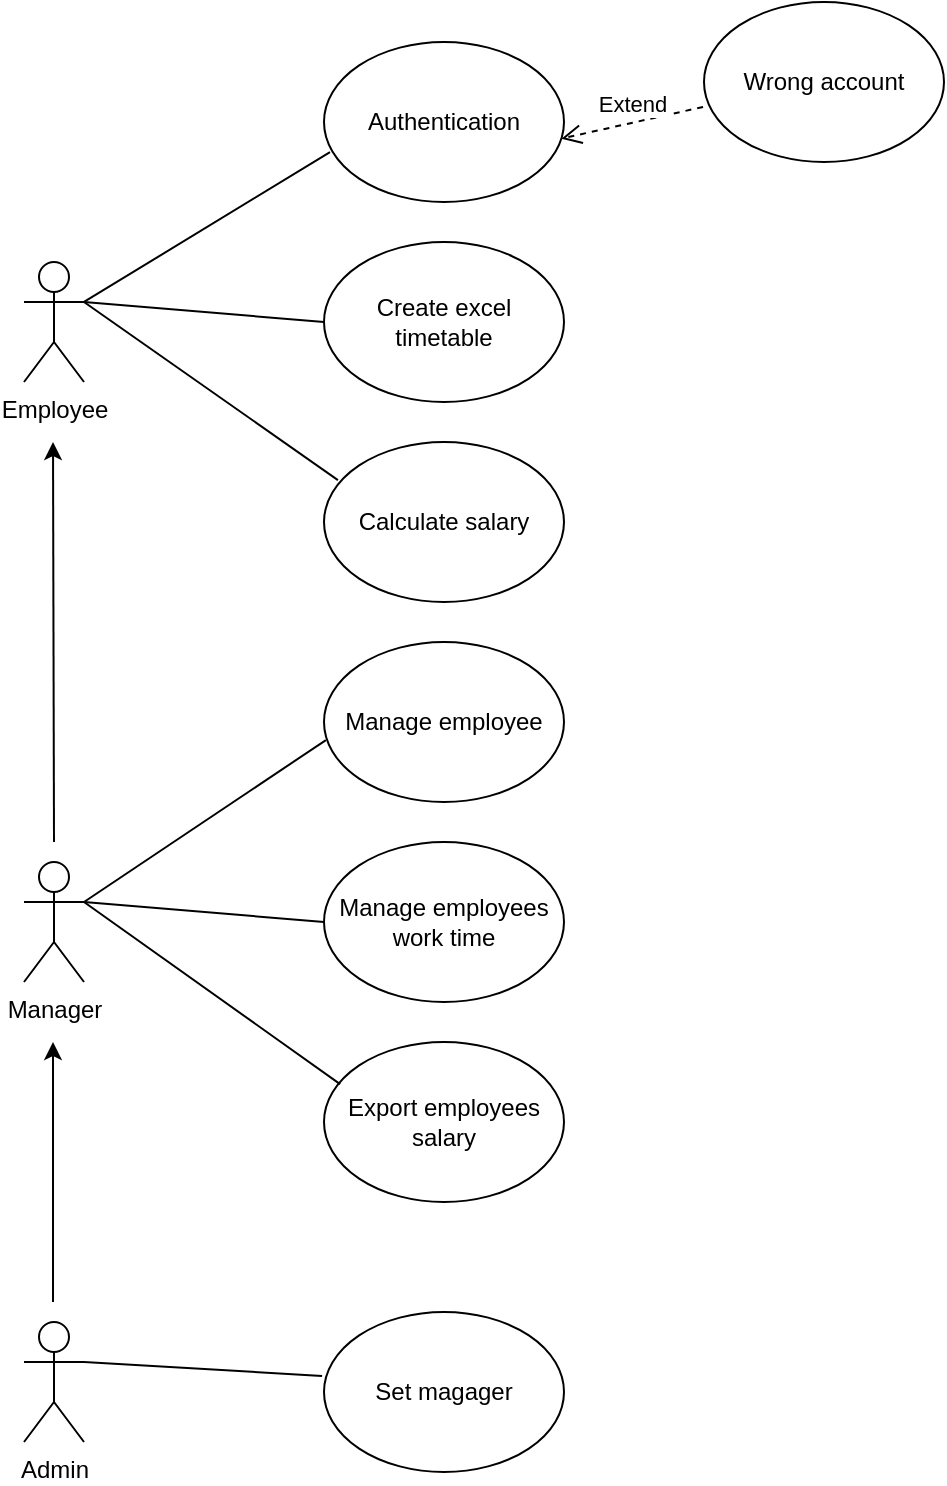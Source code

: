 <mxfile version="13.8.6" type="github">
  <diagram id="5DU_55tko8CwSzTfcotJ" name="Page-1">
    <mxGraphModel dx="723" dy="1545" grid="1" gridSize="10" guides="1" tooltips="1" connect="1" arrows="1" fold="1" page="1" pageScale="1" pageWidth="827" pageHeight="1169" math="0" shadow="0">
      <root>
        <mxCell id="0" />
        <mxCell id="1" parent="0" />
        <mxCell id="f3-mS_p8eY1mGGOlr4Zz-1" value="Employee" style="shape=umlActor;verticalLabelPosition=bottom;verticalAlign=top;html=1;outlineConnect=0;" parent="1" vertex="1">
          <mxGeometry x="150" y="60" width="30" height="60" as="geometry" />
        </mxCell>
        <mxCell id="f3-mS_p8eY1mGGOlr4Zz-3" value="Manager" style="shape=umlActor;verticalLabelPosition=bottom;verticalAlign=top;html=1;outlineConnect=0;" parent="1" vertex="1">
          <mxGeometry x="150" y="360" width="30" height="60" as="geometry" />
        </mxCell>
        <mxCell id="f3-mS_p8eY1mGGOlr4Zz-4" value="Admin" style="shape=umlActor;verticalLabelPosition=bottom;verticalAlign=top;html=1;outlineConnect=0;" parent="1" vertex="1">
          <mxGeometry x="150" y="590" width="30" height="60" as="geometry" />
        </mxCell>
        <mxCell id="f3-mS_p8eY1mGGOlr4Zz-6" value="Authentication" style="ellipse;whiteSpace=wrap;html=1;" parent="1" vertex="1">
          <mxGeometry x="300" y="-50" width="120" height="80" as="geometry" />
        </mxCell>
        <mxCell id="f3-mS_p8eY1mGGOlr4Zz-7" value="Wrong account" style="ellipse;whiteSpace=wrap;html=1;" parent="1" vertex="1">
          <mxGeometry x="490" y="-70" width="120" height="80" as="geometry" />
        </mxCell>
        <mxCell id="f3-mS_p8eY1mGGOlr4Zz-8" value="Create excel timetable" style="ellipse;whiteSpace=wrap;html=1;" parent="1" vertex="1">
          <mxGeometry x="300" y="50" width="120" height="80" as="geometry" />
        </mxCell>
        <mxCell id="f3-mS_p8eY1mGGOlr4Zz-9" value="Calculate salary" style="ellipse;whiteSpace=wrap;html=1;" parent="1" vertex="1">
          <mxGeometry x="300" y="150" width="120" height="80" as="geometry" />
        </mxCell>
        <mxCell id="f3-mS_p8eY1mGGOlr4Zz-12" value="Manage employee" style="ellipse;whiteSpace=wrap;html=1;" parent="1" vertex="1">
          <mxGeometry x="300" y="250" width="120" height="80" as="geometry" />
        </mxCell>
        <mxCell id="f3-mS_p8eY1mGGOlr4Zz-13" value="Manage employees work time" style="ellipse;whiteSpace=wrap;html=1;" parent="1" vertex="1">
          <mxGeometry x="300" y="350" width="120" height="80" as="geometry" />
        </mxCell>
        <mxCell id="f3-mS_p8eY1mGGOlr4Zz-14" value="Export employees salary" style="ellipse;whiteSpace=wrap;html=1;" parent="1" vertex="1">
          <mxGeometry x="300" y="450" width="120" height="80" as="geometry" />
        </mxCell>
        <mxCell id="f3-mS_p8eY1mGGOlr4Zz-15" value="Set magager" style="ellipse;whiteSpace=wrap;html=1;" parent="1" vertex="1">
          <mxGeometry x="300" y="585" width="120" height="80" as="geometry" />
        </mxCell>
        <mxCell id="f3-mS_p8eY1mGGOlr4Zz-16" value="" style="endArrow=none;html=1;entryX=0.025;entryY=0.688;entryDx=0;entryDy=0;entryPerimeter=0;exitX=1;exitY=0.333;exitDx=0;exitDy=0;exitPerimeter=0;" parent="1" source="f3-mS_p8eY1mGGOlr4Zz-1" target="f3-mS_p8eY1mGGOlr4Zz-6" edge="1">
          <mxGeometry width="50" height="50" relative="1" as="geometry">
            <mxPoint x="230" y="70" as="sourcePoint" />
            <mxPoint x="280" y="20" as="targetPoint" />
          </mxGeometry>
        </mxCell>
        <mxCell id="f3-mS_p8eY1mGGOlr4Zz-17" value="" style="endArrow=none;html=1;exitX=1;exitY=0.333;exitDx=0;exitDy=0;exitPerimeter=0;entryX=0;entryY=0.5;entryDx=0;entryDy=0;" parent="1" source="f3-mS_p8eY1mGGOlr4Zz-1" target="f3-mS_p8eY1mGGOlr4Zz-8" edge="1">
          <mxGeometry width="50" height="50" relative="1" as="geometry">
            <mxPoint x="390" y="200" as="sourcePoint" />
            <mxPoint x="440" y="150" as="targetPoint" />
          </mxGeometry>
        </mxCell>
        <mxCell id="f3-mS_p8eY1mGGOlr4Zz-18" value="" style="endArrow=none;html=1;entryX=1;entryY=0.333;entryDx=0;entryDy=0;entryPerimeter=0;exitX=0.058;exitY=0.238;exitDx=0;exitDy=0;exitPerimeter=0;" parent="1" source="f3-mS_p8eY1mGGOlr4Zz-9" target="f3-mS_p8eY1mGGOlr4Zz-1" edge="1">
          <mxGeometry width="50" height="50" relative="1" as="geometry">
            <mxPoint x="390" y="200" as="sourcePoint" />
            <mxPoint x="440" y="150" as="targetPoint" />
          </mxGeometry>
        </mxCell>
        <mxCell id="f3-mS_p8eY1mGGOlr4Zz-19" value="" style="endArrow=none;html=1;entryX=0.008;entryY=0.613;entryDx=0;entryDy=0;entryPerimeter=0;exitX=1;exitY=0.333;exitDx=0;exitDy=0;exitPerimeter=0;" parent="1" source="f3-mS_p8eY1mGGOlr4Zz-3" target="f3-mS_p8eY1mGGOlr4Zz-12" edge="1">
          <mxGeometry width="50" height="50" relative="1" as="geometry">
            <mxPoint x="390" y="290" as="sourcePoint" />
            <mxPoint x="440" y="240" as="targetPoint" />
          </mxGeometry>
        </mxCell>
        <mxCell id="f3-mS_p8eY1mGGOlr4Zz-20" value="" style="endArrow=none;html=1;exitX=1;exitY=0.333;exitDx=0;exitDy=0;exitPerimeter=0;entryX=0;entryY=0.5;entryDx=0;entryDy=0;" parent="1" source="f3-mS_p8eY1mGGOlr4Zz-3" target="f3-mS_p8eY1mGGOlr4Zz-13" edge="1">
          <mxGeometry width="50" height="50" relative="1" as="geometry">
            <mxPoint x="390" y="350" as="sourcePoint" />
            <mxPoint x="440" y="300" as="targetPoint" />
          </mxGeometry>
        </mxCell>
        <mxCell id="f3-mS_p8eY1mGGOlr4Zz-21" value="" style="endArrow=none;html=1;entryX=1;entryY=0.333;entryDx=0;entryDy=0;entryPerimeter=0;exitX=0.067;exitY=0.263;exitDx=0;exitDy=0;exitPerimeter=0;" parent="1" source="f3-mS_p8eY1mGGOlr4Zz-14" target="f3-mS_p8eY1mGGOlr4Zz-3" edge="1">
          <mxGeometry width="50" height="50" relative="1" as="geometry">
            <mxPoint x="390" y="500" as="sourcePoint" />
            <mxPoint x="440" y="450" as="targetPoint" />
          </mxGeometry>
        </mxCell>
        <mxCell id="f3-mS_p8eY1mGGOlr4Zz-22" value="" style="endArrow=none;html=1;exitX=1;exitY=0.333;exitDx=0;exitDy=0;exitPerimeter=0;entryX=-0.008;entryY=0.4;entryDx=0;entryDy=0;entryPerimeter=0;" parent="1" source="f3-mS_p8eY1mGGOlr4Zz-4" target="f3-mS_p8eY1mGGOlr4Zz-15" edge="1">
          <mxGeometry width="50" height="50" relative="1" as="geometry">
            <mxPoint x="390" y="590" as="sourcePoint" />
            <mxPoint x="440" y="540" as="targetPoint" />
          </mxGeometry>
        </mxCell>
        <mxCell id="f3-mS_p8eY1mGGOlr4Zz-23" value="" style="endArrow=classic;html=1;" parent="1" edge="1">
          <mxGeometry width="50" height="50" relative="1" as="geometry">
            <mxPoint x="164.5" y="580" as="sourcePoint" />
            <mxPoint x="164.5" y="450" as="targetPoint" />
          </mxGeometry>
        </mxCell>
        <mxCell id="f3-mS_p8eY1mGGOlr4Zz-24" value="" style="endArrow=classic;html=1;" parent="1" edge="1">
          <mxGeometry width="50" height="50" relative="1" as="geometry">
            <mxPoint x="165" y="350" as="sourcePoint" />
            <mxPoint x="164.5" y="150" as="targetPoint" />
          </mxGeometry>
        </mxCell>
        <mxCell id="pd6H4_zTq-VjwLIfwzo8-1" value="&lt;div&gt;Extend&lt;/div&gt;" style="html=1;verticalAlign=bottom;endArrow=open;dashed=1;endSize=8;exitX=-0.004;exitY=0.656;exitDx=0;exitDy=0;exitPerimeter=0;entryX=0.989;entryY=0.604;entryDx=0;entryDy=0;entryPerimeter=0;" edge="1" parent="1" source="f3-mS_p8eY1mGGOlr4Zz-7" target="f3-mS_p8eY1mGGOlr4Zz-6">
          <mxGeometry relative="1" as="geometry">
            <mxPoint x="510" y="30" as="sourcePoint" />
            <mxPoint x="430" y="30" as="targetPoint" />
          </mxGeometry>
        </mxCell>
      </root>
    </mxGraphModel>
  </diagram>
</mxfile>
